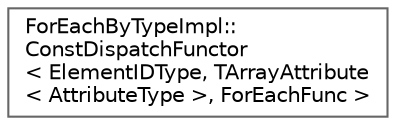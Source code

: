 digraph "Graphical Class Hierarchy"
{
 // INTERACTIVE_SVG=YES
 // LATEX_PDF_SIZE
  bgcolor="transparent";
  edge [fontname=Helvetica,fontsize=10,labelfontname=Helvetica,labelfontsize=10];
  node [fontname=Helvetica,fontsize=10,shape=box,height=0.2,width=0.4];
  rankdir="LR";
  Node0 [id="Node000000",label="ForEachByTypeImpl::\lConstDispatchFunctor\l\< ElementIDType, TArrayAttribute\l\< AttributeType \>, ForEachFunc \>",height=0.2,width=0.4,color="grey40", fillcolor="white", style="filled",URL="$d1/d3b/structForEachByTypeImpl_1_1ConstDispatchFunctor_3_01ElementIDType_00_01TArrayAttribute_3_01Attrib504d13ef3910e3ca220f296ec58649a.html",tooltip=" "];
}
